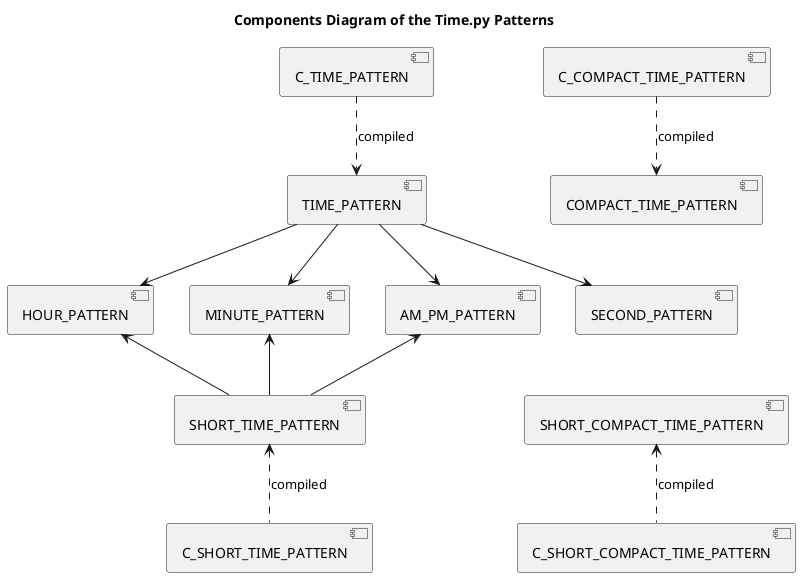 @startuml time_patterns_components

title Components Diagram of the Time.py Patterns

[C_TIME_PATTERN] ..> [TIME_PATTERN] : compiled

[TIME_PATTERN] --> [HOUR_PATTERN]

[TIME_PATTERN] --> [MINUTE_PATTERN]

[TIME_PATTERN] --> [AM_PM_PATTERN]

[TIME_PATTERN] --> [SECOND_PATTERN]

[HOUR_PATTERN] <-- [SHORT_TIME_PATTERN]

[MINUTE_PATTERN] <-- [SHORT_TIME_PATTERN]

[AM_PM_PATTERN] <-- [SHORT_TIME_PATTERN]

[SHORT_TIME_PATTERN] <.. [C_SHORT_TIME_PATTERN] : compiled

[C_COMPACT_TIME_PATTERN] ..> [COMPACT_TIME_PATTERN] : compiled

[COMPACT_TIME_PATTERN] -[hidden]- [SECOND_PATTERN]

[SECOND_PATTERN] -[hidden]- [SHORT_COMPACT_TIME_PATTERN]

[SHORT_COMPACT_TIME_PATTERN] <.. [C_SHORT_COMPACT_TIME_PATTERN] : compiled

@enduml